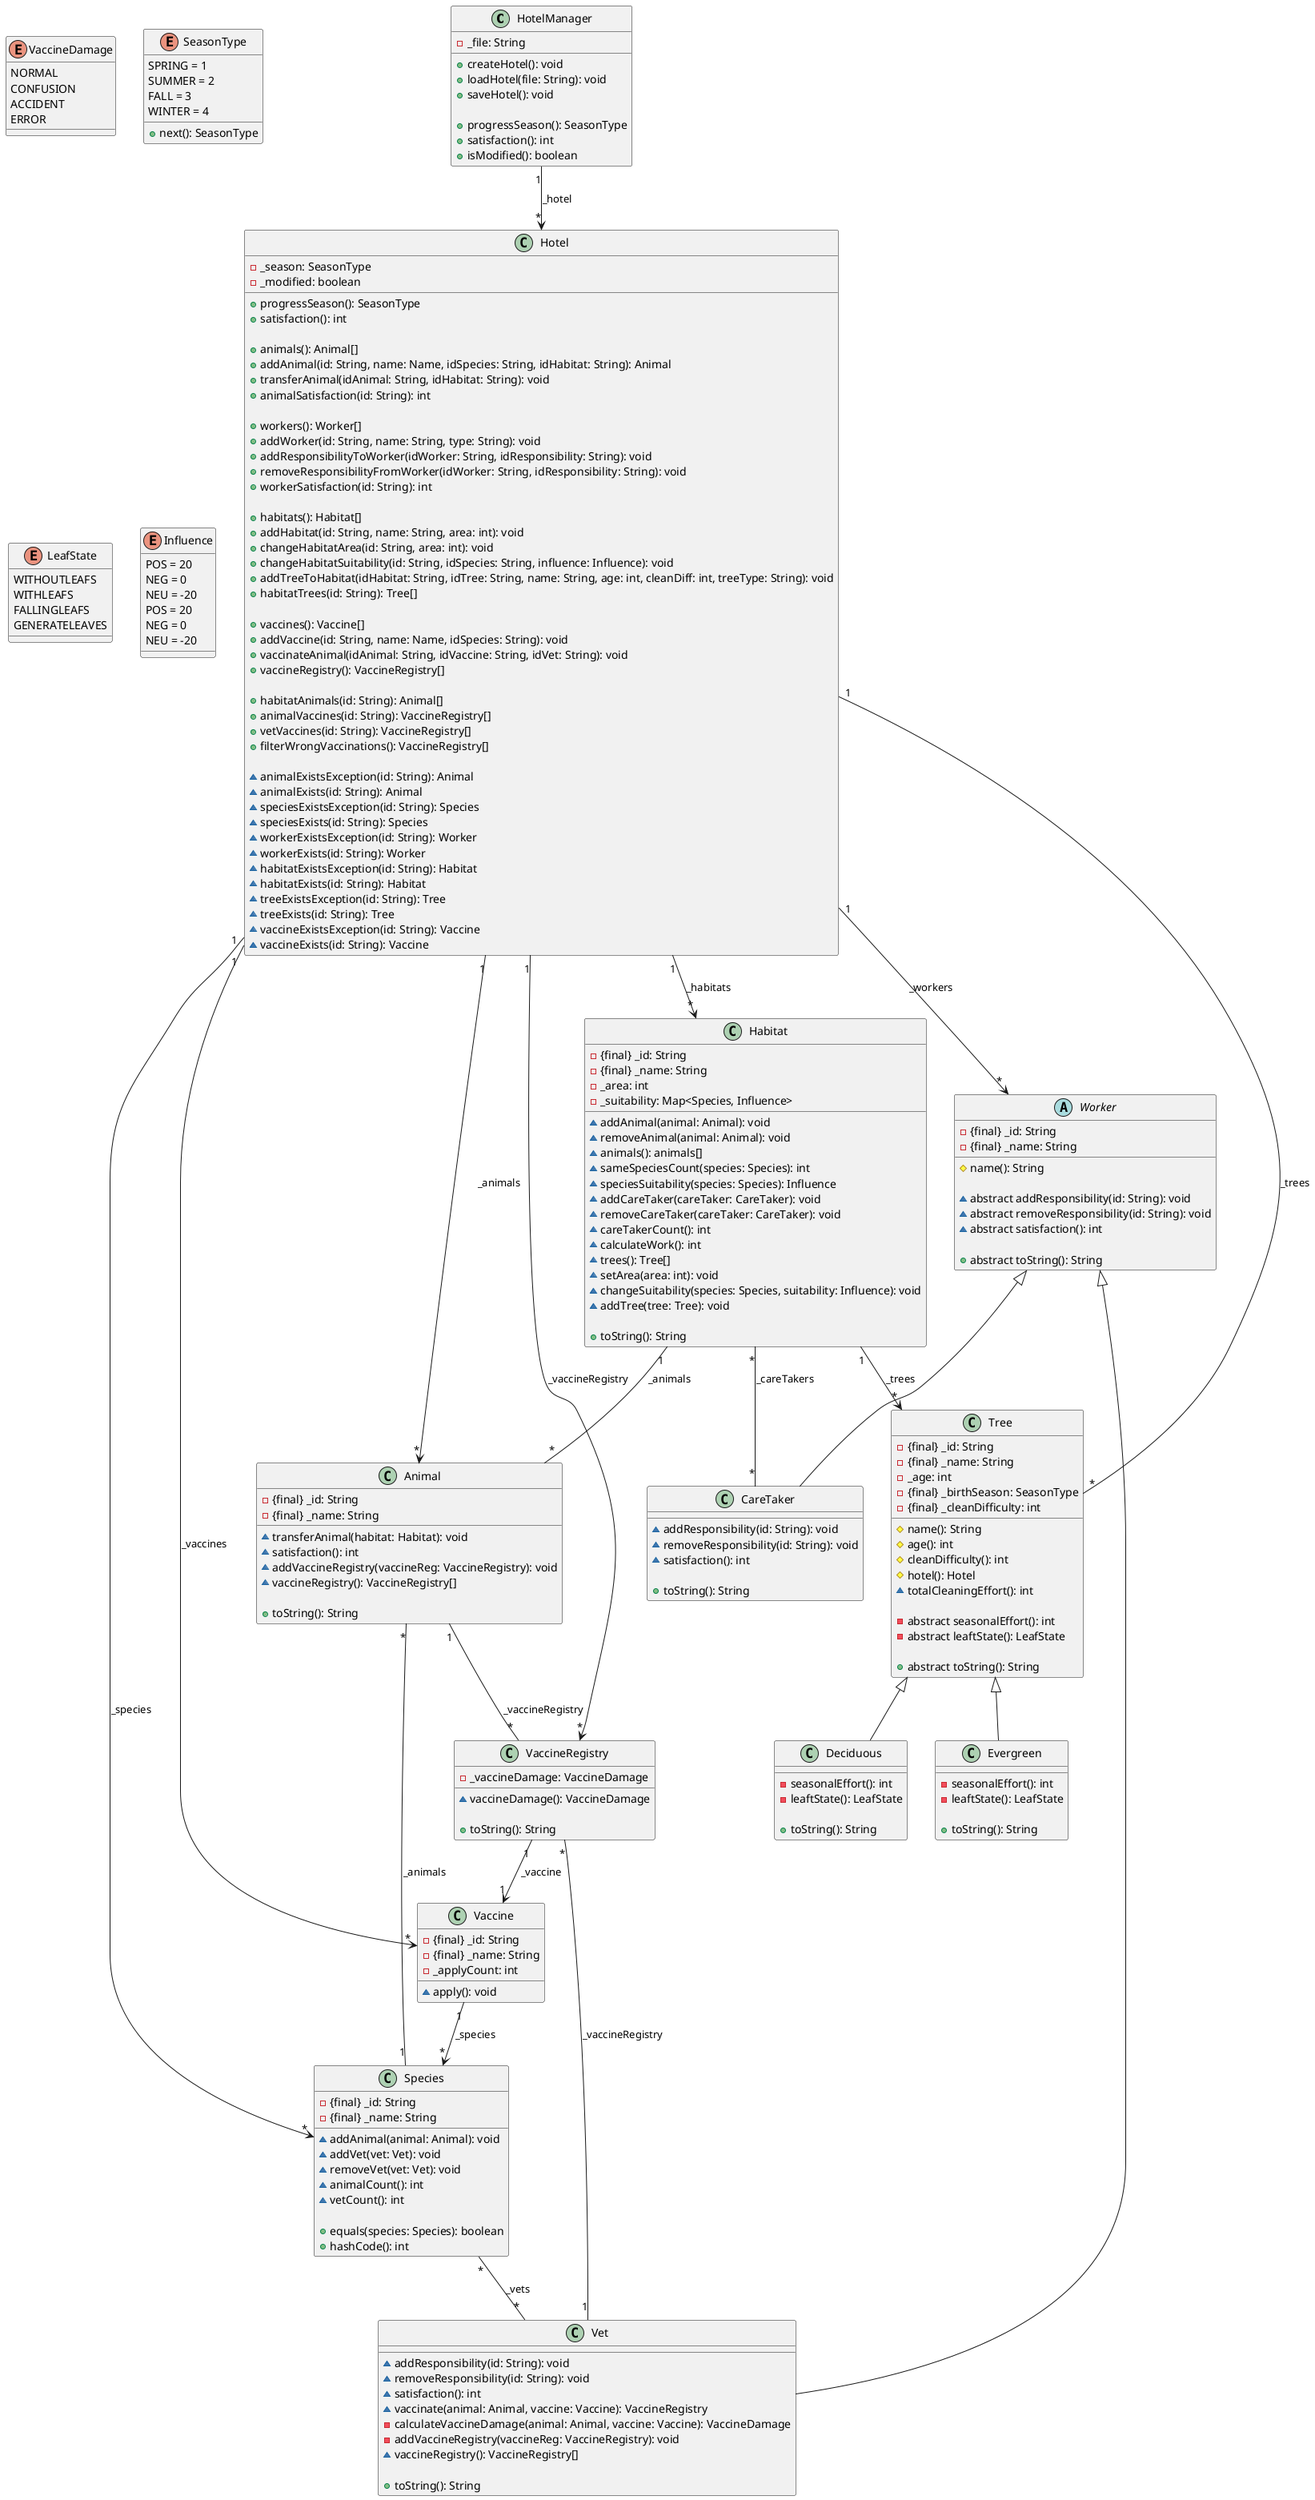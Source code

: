 @startuml VetHotel

class HotelManager{
    - _file: String

    ' Hotel management
    + createHotel(): void
    + loadHotel(file: String): void
    + saveHotel(): void

    ' Main Menu
    + progressSeason(): SeasonType
    + satisfaction(): int
    + isModified(): boolean
}

class Hotel{
    ' Check how to notify tree listeners.
    - _season: SeasonType
    - _modified: boolean

    ' Main Menu called from HotelManager._hotel.command()
    + progressSeason(): SeasonType
    + satisfaction(): int

    ' Secondary Menus 4.2
    + animals(): Animal[]
    + addAnimal(id: String, name: Name, idSpecies: String, idHabitat: String): Animal
    + transferAnimal(idAnimal: String, idHabitat: String): void
    + animalSatisfaction(id: String): int

    ' Secondary Menus 4.3
    + workers(): Worker[]
    + addWorker(id: String, name: String, type: String): void
    + addResponsibilityToWorker(idWorker: String, idResponsibility: String): void
    + removeResponsibilityFromWorker(idWorker: String, idResponsibility: String): void
    + workerSatisfaction(id: String): int

    ' Secondary Menus 4.4
    + habitats(): Habitat[]
    + addHabitat(id: String, name: String, area: int): void
    + changeHabitatArea(id: String, area: int): void
    + changeHabitatSuitability(id: String, idSpecies: String, influence: Influence): void
    + addTreeToHabitat(idHabitat: String, idTree: String, name: String, age: int, cleanDiff: int, treeType: String): void
    + habitatTrees(id: String): Tree[]
    
    ' Secondary Menus 4.5
    + vaccines(): Vaccine[]
    + addVaccine(id: String, name: Name, idSpecies: String): void
    + vaccinateAnimal(idAnimal: String, idVaccine: String, idVet: String): void
    + vaccineRegistry(): VaccineRegistry[]

    ' Secondary Menus 4.6
    + habitatAnimals(id: String): Animal[]
    + animalVaccines(id: String): VaccineRegistry[]
    + vetVaccines(id: String): VaccineRegistry[]
    + filterWrongVaccinations(): VaccineRegistry[]  

    ' Searches
    ~ animalExistsException(id: String): Animal
    ~ animalExists(id: String): Animal
    ~ speciesExistsException(id: String): Species
    ~ speciesExists(id: String): Species
    ~ workerExistsException(id: String): Worker
    ~ workerExists(id: String): Worker
    ~ habitatExistsException(id: String): Habitat
    ~ habitatExists(id: String): Habitat
    ~ treeExistsException(id: String): Tree
    ~ treeExists(id: String): Tree
    ~ vaccineExistsException(id: String): Vaccine
    ~ vaccineExists(id: String): Vaccine
}

class Animal{
    - {final} _id: String
    - {final} _name: String
    
    ~ transferAnimal(habitat: Habitat): void
    ~ satisfaction(): int
    ~ addVaccineRegistry(vaccineReg: VaccineRegistry): void
    ~ vaccineRegistry(): VaccineRegistry[]

    + toString(): String
}

class Species{
    - {final} _id: String
    - {final} _name: String
    
    ~ addAnimal(animal: Animal): void
    ~ addVet(vet: Vet): void
    ~ removeVet(vet: Vet): void
    ~ animalCount(): int
    ~ vetCount(): int

    + equals(species: Species): boolean
    + hashCode(): int
}

class Habitat{
    - {final} _id: String
    - {final} _name: String
    - _area: int
    - _suitability: Map<Species, Influence>

    ~ addAnimal(animal: Animal): void
    ~ removeAnimal(animal: Animal): void
    ~ animals(): animals[]
    ~ sameSpeciesCount(species: Species): int
    ~ speciesSuitability(species: Species): Influence
    ~ addCareTaker(careTaker: CareTaker): void
    ~ removeCareTaker(careTaker: CareTaker): void
    ~ careTakerCount(): int
    ~ calculateWork(): int
    ~ trees(): Tree[]
    ~ setArea(area: int): void
    ~ changeSuitability(species: Species, suitability: Influence): void
    ~ addTree(tree: Tree): void

    + toString(): String
}

abstract class Worker{
    - {final} _id: String
    - {final} _name: String

    # name(): String
    
    ~ abstract addResponsibility(id: String): void
    ~ abstract removeResponsibility(id: String): void
    ~ abstract satisfaction(): int

    + abstract toString(): String
}

class CareTaker extends Worker{
    ~ addResponsibility(id: String): void
    ~ removeResponsibility(id: String): void
    ~ satisfaction(): int

    + toString(): String
}

class Vet extends Worker{
    ~ addResponsibility(id: String): void
    ~ removeResponsibility(id: String): void
    ~ satisfaction(): int
    ~ vaccinate(animal: Animal, vaccine: Vaccine): VaccineRegistry
    - calculateVaccineDamage(animal: Animal, vaccine: Vaccine): VaccineDamage
    - addVaccineRegistry(vaccineReg: VaccineRegistry): void
    ~ vaccineRegistry(): VaccineRegistry[]

    + toString(): String
}

Class Tree{
    - {final} _id: String
    - {final} _name: String
    - _age: int
    - {final} _birthSeason: SeasonType
    - {final} _cleanDifficulty: int

    # name(): String
    # age(): int
    # cleanDifficulty(): int
    # hotel(): Hotel
    ~ totalCleaningEffort(): int

    - abstract seasonalEffort(): int 
    - abstract leaftState(): LeafState
    
    + abstract toString(): String
}

Class Evergreen extends Tree{
    - seasonalEffort(): int
    - leaftState(): LeafState

    + toString(): String
}

Class Deciduous extends Tree{
    - seasonalEffort(): int
    - leaftState(): LeafState

    + toString(): String
}

Class Vaccine {
    - {final} _id: String
    - {final} _name: String
    - _applyCount: int

    ~ apply(): void
}

Class VaccineRegistry{
    - _vaccineDamage: VaccineDamage

    ~ vaccineDamage(): VaccineDamage
    
    + toString(): String
}

' Enums
enum VaccineDamage {
    NORMAL
    CONFUSION
    ACCIDENT
    ERROR
}

enum SeasonType {
    SPRING = 1
    SUMMER = 2
    FALL = 3
    WINTER = 4

    +next(): SeasonType
}

enum LeafState {
    WITHOUTLEAFS
    WITHLEAFS
    FALLINGLEAFS
    GENERATELEAVES
}

enum Influence{
    POS = 20
    NEG = 0
    NEU = -20
}

enum Influence{
    POS = 20
    NEG = 0
    NEU = -20
}

' Relationships
HotelManager "1" --> "*" Hotel: _hotel
Hotel "1" --> "*" Habitat: _habitats
Hotel "1" --> "*" Worker: _workers
Hotel "1" --> "*" Species: _species
Hotel "1" --> "*" Animal: _animals
Hotel "1" --> "*" Vaccine: _vaccines
Hotel "1" --> "*" VaccineRegistry: _vaccineRegistry
Hotel "1" -- "*" Tree: _trees
Animal "1" -- "*" VaccineRegistry: _vaccineRegistry
Species "1" -- "*" Animal: _animals
Species "*" -- "*" Vet: _vets
Habitat "1"-- "*" Animal: _animals
Habitat "*" -- "*" CareTaker: _careTakers
Habitat "1" --> "*" Tree: _trees
Vet "1" -- "*" VaccineRegistry: _vaccineRegistry
Vaccine "1" --> "*" Species: _species
VaccineRegistry "1" --> "1" Vaccine: _vaccine

@enduml